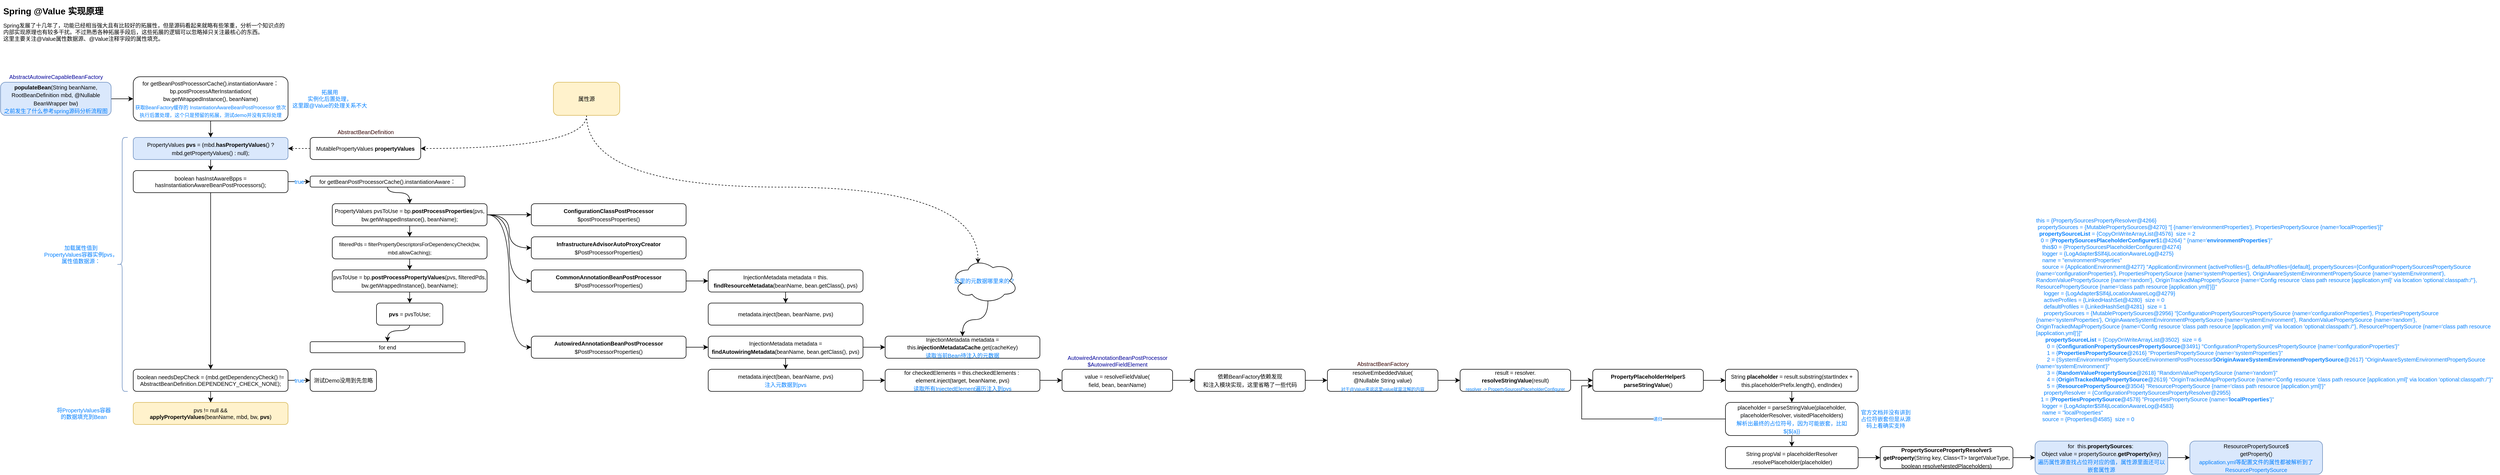 <mxfile version="16.1.2" type="device"><diagram id="tgVkF5NrO5pb816fTTuW" name="第 1 页"><mxGraphModel dx="1778" dy="1081" grid="1" gridSize="10" guides="1" tooltips="1" connect="1" arrows="1" fold="1" page="1" pageScale="1" pageWidth="1169" pageHeight="827" math="0" shadow="0"><root><mxCell id="0"/><mxCell id="1" parent="0"/><mxCell id="YCUhXzl_fyLii7WfxMg6-4" value="" style="edgeStyle=orthogonalEdgeStyle;rounded=0;orthogonalLoop=1;jettySize=auto;html=1;fontSize=8;" edge="1" parent="1" source="YCUhXzl_fyLii7WfxMg6-1" target="YCUhXzl_fyLii7WfxMg6-3"><mxGeometry relative="1" as="geometry"/></mxCell><mxCell id="YCUhXzl_fyLii7WfxMg6-1" value="&lt;font style=&quot;font-size: 10px&quot;&gt;&lt;b&gt;populateBean&lt;/b&gt;(String beanName, RootBeanDefinition mbd, @Nullable BeanWrapper bw)&lt;br&gt;&lt;font style=&quot;font-size: 10px&quot; color=&quot;#007fff&quot;&gt;之前发生了什么参考spring源码分析流程图&lt;/font&gt;&lt;/font&gt;" style="rounded=1;whiteSpace=wrap;html=1;fillColor=#dae8fc;strokeColor=#6c8ebf;" vertex="1" parent="1"><mxGeometry x="40" y="160" width="200" height="60" as="geometry"/></mxCell><mxCell id="YCUhXzl_fyLii7WfxMg6-2" value="&lt;font style=&quot;font-size: 10px&quot;&gt;AbstractAutowireCapableBeanFactory&lt;/font&gt;" style="text;html=1;align=center;verticalAlign=middle;resizable=0;points=[];autosize=1;strokeColor=none;fillColor=none;fontColor=#000099;" vertex="1" parent="1"><mxGeometry x="45" y="140" width="190" height="20" as="geometry"/></mxCell><mxCell id="YCUhXzl_fyLii7WfxMg6-7" value="" style="edgeStyle=orthogonalEdgeStyle;rounded=0;orthogonalLoop=1;jettySize=auto;html=1;fontSize=10;fontColor=#007FFF;" edge="1" parent="1" source="YCUhXzl_fyLii7WfxMg6-3" target="YCUhXzl_fyLii7WfxMg6-6"><mxGeometry relative="1" as="geometry"/></mxCell><mxCell id="YCUhXzl_fyLii7WfxMg6-3" value="&lt;font style=&quot;font-size: 10px&quot;&gt;&lt;span&gt;for getBeanPostProcessorCache().instantiationAware：&lt;/span&gt;&lt;br&gt;&lt;span&gt;bp.postProcessAfterInstantiation(&lt;br&gt;bw.getWrappedInstance(), beanName)&lt;br&gt;&lt;/span&gt;&lt;font style=&quot;font-size: 9px&quot; color=&quot;#007fff&quot;&gt;获取BeanFactory缓存的 InstantiationAwareBeanPostProcessor 依次执行后置处理，这个只是预留的拓展，测试demo并没有实际处理&lt;/font&gt;&lt;br&gt;&lt;/font&gt;" style="rounded=1;whiteSpace=wrap;html=1;" vertex="1" parent="1"><mxGeometry x="280" y="150" width="280" height="80" as="geometry"/></mxCell><mxCell id="YCUhXzl_fyLii7WfxMg6-5" value="&lt;h1&gt;Spring @Value 实现原理&lt;/h1&gt;&lt;div style=&quot;font-size: 10px&quot;&gt;&lt;font style=&quot;font-size: 10px&quot;&gt;Spring发展了十几年了，功能已经相当强大且有比较好的拓展性，但是源码看起来就略有些笨重，分析一个知识点的内部实现原理也有较多干扰。不过熟悉各种拓展手段后，这些拓展的逻辑可以忽略掉只关注最核心的东西。&lt;/font&gt;&lt;/div&gt;&lt;div style=&quot;font-size: 10px&quot;&gt;&lt;span&gt;这里主要关注@Value属性数据源、@Value注释字段的属性填充。&lt;/span&gt;&lt;br&gt;&lt;/div&gt;" style="text;html=1;strokeColor=none;fillColor=none;spacing=5;spacingTop=-20;whiteSpace=wrap;overflow=hidden;rounded=0;fontSize=8;" vertex="1" parent="1"><mxGeometry x="40" y="21" width="520" height="100" as="geometry"/></mxCell><mxCell id="YCUhXzl_fyLii7WfxMg6-11" value="" style="edgeStyle=orthogonalEdgeStyle;rounded=0;orthogonalLoop=1;jettySize=auto;html=1;fontSize=10;fontColor=#007FFF;" edge="1" parent="1" source="YCUhXzl_fyLii7WfxMg6-6" target="YCUhXzl_fyLii7WfxMg6-10"><mxGeometry relative="1" as="geometry"/></mxCell><mxCell id="YCUhXzl_fyLii7WfxMg6-6" value="&lt;font&gt;&lt;span style=&quot;font-size: 10px&quot;&gt;PropertyValues &lt;b&gt;pvs&lt;/b&gt; = (mbd.&lt;b&gt;hasPropertyValues&lt;/b&gt;() ? mbd.getPropertyValues() : null);&lt;/span&gt;&lt;br&gt;&lt;/font&gt;" style="rounded=1;whiteSpace=wrap;html=1;fillColor=#dae8fc;strokeColor=#6c8ebf;" vertex="1" parent="1"><mxGeometry x="280" y="260" width="280" height="40" as="geometry"/></mxCell><mxCell id="YCUhXzl_fyLii7WfxMg6-8" value="拓展用&lt;br&gt;实例化后置处理，&lt;br&gt;这里跟@Value的处理关系不大" style="text;html=1;align=center;verticalAlign=middle;resizable=0;points=[];autosize=1;strokeColor=none;fillColor=none;fontSize=10;fontColor=#007FFF;" vertex="1" parent="1"><mxGeometry x="560" y="170" width="150" height="40" as="geometry"/></mxCell><mxCell id="YCUhXzl_fyLii7WfxMg6-9" value="加载属性值到&lt;br&gt;PropertyValues容器实例pvs，&lt;br&gt;属性值数据源：&lt;span style=&quot;color: rgba(0 , 0 , 0 , 0) ; font-family: monospace ; font-size: 0px&quot;&gt;%3CmxGraphModel%3E%3Croot%3E%3CmxCell%20id%3D%220%22%2F%3E%3CmxCell%20id%3D%221%22%20parent%3D%220%22%2F%3E%3CmxCell%20id%3D%222%22%20value%3D%22%E6%8B%93%E5%B1%95%E7%94%A8%22%20style%3D%22text%3Bhtml%3D1%3Balign%3Dcenter%3BverticalAlign%3Dmiddle%3Bresizable%3D0%3Bpoints%3D%5B%5D%3Bautosize%3D1%3BstrokeColor%3Dnone%3BfillColor%3Dnone%3BfontSize%3D10%3BfontColor%3D%23007FFF%3B%22%20vertex%3D%221%22%20parent%3D%221%22%3E%3CmxGeometry%20x%3D%22560%22%20y%3D%22180%22%20width%3D%2250%22%20height%3D%2220%22%20as%3D%22geometry%22%2F%3E%3C%2FmxCell%3E%3C%2Froot%3E%3C%2FmxGraphModel%3E&lt;/span&gt;&lt;font color=&quot;rgba(0, 0, 0, 0)&quot; face=&quot;monospace&quot;&gt;&lt;span style=&quot;font-size: 0px&quot;&gt;PropertyValues：&lt;br&gt;属性值&lt;br&gt;&lt;br&gt;&lt;br&gt;&lt;/span&gt;&lt;/font&gt;" style="text;html=1;align=center;verticalAlign=middle;resizable=0;points=[];autosize=1;strokeColor=none;fillColor=none;fontSize=10;fontColor=#007FFF;" vertex="1" parent="1"><mxGeometry x="110" y="445" width="150" height="90" as="geometry"/></mxCell><mxCell id="YCUhXzl_fyLii7WfxMg6-13" value="true" style="edgeStyle=orthogonalEdgeStyle;rounded=0;orthogonalLoop=1;jettySize=auto;html=1;fontSize=10;fontColor=#007FFF;" edge="1" parent="1" source="YCUhXzl_fyLii7WfxMg6-10" target="YCUhXzl_fyLii7WfxMg6-12"><mxGeometry relative="1" as="geometry"/></mxCell><mxCell id="YCUhXzl_fyLii7WfxMg6-15" value="" style="edgeStyle=orthogonalEdgeStyle;rounded=0;orthogonalLoop=1;jettySize=auto;html=1;fontSize=10;fontColor=#007FFF;" edge="1" parent="1" source="YCUhXzl_fyLii7WfxMg6-10" target="YCUhXzl_fyLii7WfxMg6-14"><mxGeometry relative="1" as="geometry"/></mxCell><mxCell id="YCUhXzl_fyLii7WfxMg6-10" value="&lt;font style=&quot;font-size: 10px&quot;&gt;&lt;div&gt;boolean hasInstAwareBpps = hasInstantiationAwareBeanPostProcessors();&lt;/div&gt;&lt;/font&gt;" style="rounded=1;whiteSpace=wrap;html=1;" vertex="1" parent="1"><mxGeometry x="280" y="320" width="280" height="40" as="geometry"/></mxCell><mxCell id="YCUhXzl_fyLii7WfxMg6-25" value="" style="edgeStyle=orthogonalEdgeStyle;curved=1;rounded=0;orthogonalLoop=1;jettySize=auto;html=1;fontSize=10;fontColor=#007FFF;" edge="1" parent="1" source="YCUhXzl_fyLii7WfxMg6-12" target="YCUhXzl_fyLii7WfxMg6-24"><mxGeometry relative="1" as="geometry"><Array as="points"><mxPoint x="740" y="360"/><mxPoint x="780" y="360"/></Array></mxGeometry></mxCell><mxCell id="YCUhXzl_fyLii7WfxMg6-12" value="&lt;font style=&quot;font-size: 10px&quot;&gt;&lt;div&gt;&lt;span&gt;for getBeanPostProcessorCache().instantiationAware：&lt;/span&gt;&lt;/div&gt;&lt;/font&gt;" style="rounded=1;whiteSpace=wrap;html=1;" vertex="1" parent="1"><mxGeometry x="600" y="330" width="280" height="20" as="geometry"/></mxCell><mxCell id="YCUhXzl_fyLii7WfxMg6-17" value="true" style="edgeStyle=orthogonalEdgeStyle;rounded=0;orthogonalLoop=1;jettySize=auto;html=1;fontSize=10;fontColor=#007FFF;curved=1;" edge="1" parent="1" source="YCUhXzl_fyLii7WfxMg6-14" target="YCUhXzl_fyLii7WfxMg6-16"><mxGeometry relative="1" as="geometry"><Array as="points"><mxPoint x="510" y="700"/><mxPoint x="510" y="700"/></Array></mxGeometry></mxCell><mxCell id="YCUhXzl_fyLii7WfxMg6-19" value="" style="edgeStyle=orthogonalEdgeStyle;rounded=0;orthogonalLoop=1;jettySize=auto;html=1;fontSize=10;fontColor=#007FFF;" edge="1" parent="1" source="YCUhXzl_fyLii7WfxMg6-14" target="YCUhXzl_fyLii7WfxMg6-18"><mxGeometry relative="1" as="geometry"/></mxCell><mxCell id="YCUhXzl_fyLii7WfxMg6-69" value="" style="edgeStyle=orthogonalEdgeStyle;curved=1;rounded=0;orthogonalLoop=1;jettySize=auto;html=1;dashed=1;fontSize=10;fontColor=#330000;" edge="1" parent="1" source="YCUhXzl_fyLii7WfxMg6-14" target="YCUhXzl_fyLii7WfxMg6-18"><mxGeometry relative="1" as="geometry"/></mxCell><mxCell id="YCUhXzl_fyLii7WfxMg6-14" value="&lt;font style=&quot;font-size: 10px&quot;&gt;&lt;div&gt;boolean needsDepCheck = (mbd.getDependencyCheck() != AbstractBeanDefinition.DEPENDENCY_CHECK_NONE);&lt;/div&gt;&lt;/font&gt;" style="rounded=1;whiteSpace=wrap;html=1;" vertex="1" parent="1"><mxGeometry x="280" y="680" width="280" height="40" as="geometry"/></mxCell><mxCell id="YCUhXzl_fyLii7WfxMg6-16" value="&lt;font style=&quot;font-size: 10px&quot;&gt;测试Demo没用到先忽略&lt;br&gt;&lt;/font&gt;" style="rounded=1;whiteSpace=wrap;html=1;" vertex="1" parent="1"><mxGeometry x="600" y="680" width="120" height="40" as="geometry"/></mxCell><mxCell id="YCUhXzl_fyLii7WfxMg6-18" value="&lt;font style=&quot;font-size: 10px&quot;&gt;&lt;div&gt;pvs != null &amp;amp;&amp;amp;&lt;/div&gt;&lt;div&gt;&lt;b&gt;applyPropertyValues&lt;/b&gt;(beanName, mbd, bw, &lt;b&gt;pvs&lt;/b&gt;)&lt;/div&gt;&lt;/font&gt;" style="rounded=1;whiteSpace=wrap;html=1;fillColor=#fff2cc;strokeColor=#d6b656;" vertex="1" parent="1"><mxGeometry x="280" y="740" width="280" height="40" as="geometry"/></mxCell><mxCell id="YCUhXzl_fyLii7WfxMg6-20" value="" style="shape=curlyBracket;whiteSpace=wrap;html=1;rounded=1;fontSize=10;size=0.5;fillColor=#dae8fc;strokeColor=#6c8ebf;" vertex="1" parent="1"><mxGeometry x="250" y="260" width="20" height="460" as="geometry"/></mxCell><mxCell id="YCUhXzl_fyLii7WfxMg6-23" value="将PropertyValues容器&lt;br&gt;的数据填充到Bean&lt;span style=&quot;color: rgba(0 , 0 , 0 , 0) ; font-family: monospace ; font-size: 0px&quot;&gt;的%3CmxGraphModel%3E%3Croot%3E%3CmxCell%20id%3D%220%22%2F%3E%3CmxCell%20id%3D%221%22%20parent%3D%220%22%2F%3E%3CmxCell%20id%3D%222%22%20value%3D%22%E6%8B%93%E5%B1%95%E7%94%A8%22%20style%3D%22text%3Bhtml%3D1%3Balign%3Dcenter%3BverticalAlign%3Dmiddle%3Bresizable%3D0%3Bpoints%3D%5B%5D%3Bautosize%3D1%3BstrokeColor%3Dnone%3BfillColor%3Dnone%3BfontSize%3D10%3BfontColor%3D%23007FFF%3B%22%20vertex%3D%221%22%20parent%3D%221%22%3E%3CmxGeometry%20x%3D%22560%22%20y%3D%22180%22%20width%3D%2250%22%20height%3D%2220%22%20as%3D%22geometry%22%2F%3E%3C%2FmxCell%3E%3C%2Froot%3E%3C%2FmxGraphModel%3&lt;/span&gt;&lt;font color=&quot;rgba(0, 0, 0, 0)&quot; face=&quot;monospace&quot;&gt;&lt;span style=&quot;font-size: 0px&quot;&gt;PropertyValues&lt;/span&gt;&lt;/font&gt;" style="text;html=1;align=center;verticalAlign=middle;resizable=0;points=[];autosize=1;strokeColor=none;fillColor=none;fontSize=10;fontColor=#007FFF;" vertex="1" parent="1"><mxGeometry x="130" y="745" width="120" height="30" as="geometry"/></mxCell><mxCell id="YCUhXzl_fyLii7WfxMg6-27" value="" style="edgeStyle=orthogonalEdgeStyle;curved=1;rounded=0;orthogonalLoop=1;jettySize=auto;html=1;fontSize=10;fontColor=#007FFF;" edge="1" parent="1" source="YCUhXzl_fyLii7WfxMg6-24" target="YCUhXzl_fyLii7WfxMg6-26"><mxGeometry relative="1" as="geometry"/></mxCell><mxCell id="YCUhXzl_fyLii7WfxMg6-45" style="edgeStyle=orthogonalEdgeStyle;curved=1;rounded=0;orthogonalLoop=1;jettySize=auto;html=1;exitX=1;exitY=0.5;exitDx=0;exitDy=0;fontSize=10;fontColor=#007FFF;" edge="1" parent="1" source="YCUhXzl_fyLii7WfxMg6-24" target="YCUhXzl_fyLii7WfxMg6-41"><mxGeometry relative="1" as="geometry"/></mxCell><mxCell id="YCUhXzl_fyLii7WfxMg6-46" style="edgeStyle=orthogonalEdgeStyle;curved=1;rounded=0;orthogonalLoop=1;jettySize=auto;html=1;exitX=1;exitY=0.5;exitDx=0;exitDy=0;entryX=0;entryY=0.5;entryDx=0;entryDy=0;fontSize=10;fontColor=#007FFF;" edge="1" parent="1" source="YCUhXzl_fyLii7WfxMg6-24" target="YCUhXzl_fyLii7WfxMg6-43"><mxGeometry relative="1" as="geometry"/></mxCell><mxCell id="YCUhXzl_fyLii7WfxMg6-51" style="edgeStyle=orthogonalEdgeStyle;curved=1;rounded=0;orthogonalLoop=1;jettySize=auto;html=1;exitX=1;exitY=0.5;exitDx=0;exitDy=0;entryX=0;entryY=0.5;entryDx=0;entryDy=0;fontSize=10;fontColor=#007FFF;" edge="1" parent="1" source="YCUhXzl_fyLii7WfxMg6-24" target="YCUhXzl_fyLii7WfxMg6-47"><mxGeometry relative="1" as="geometry"/></mxCell><mxCell id="YCUhXzl_fyLii7WfxMg6-52" style="edgeStyle=orthogonalEdgeStyle;curved=1;rounded=0;orthogonalLoop=1;jettySize=auto;html=1;exitX=1;exitY=0.5;exitDx=0;exitDy=0;entryX=0;entryY=0.5;entryDx=0;entryDy=0;fontSize=10;fontColor=#007FFF;" edge="1" parent="1" source="YCUhXzl_fyLii7WfxMg6-24" target="YCUhXzl_fyLii7WfxMg6-49"><mxGeometry relative="1" as="geometry"/></mxCell><mxCell id="YCUhXzl_fyLii7WfxMg6-24" value="&lt;font&gt;&lt;span style=&quot;font-size: 10px&quot;&gt;PropertyValues pvsToUse = bp.&lt;b&gt;postProcessProperties&lt;/b&gt;(pvs, bw.getWrappedInstance(), beanName);&lt;/span&gt;&lt;br&gt;&lt;/font&gt;" style="rounded=1;whiteSpace=wrap;html=1;" vertex="1" parent="1"><mxGeometry x="640" y="380" width="280" height="40" as="geometry"/></mxCell><mxCell id="YCUhXzl_fyLii7WfxMg6-29" value="" style="edgeStyle=orthogonalEdgeStyle;curved=1;rounded=0;orthogonalLoop=1;jettySize=auto;html=1;fontSize=10;fontColor=#007FFF;" edge="1" parent="1" source="YCUhXzl_fyLii7WfxMg6-26" target="YCUhXzl_fyLii7WfxMg6-28"><mxGeometry relative="1" as="geometry"/></mxCell><mxCell id="YCUhXzl_fyLii7WfxMg6-26" value="&lt;font&gt;&lt;font style=&quot;font-size: 9px&quot;&gt;filteredPds = filterPropertyDescriptorsForDependencyCheck(bw, mbd.allowCaching);&lt;/font&gt;&lt;br&gt;&lt;/font&gt;" style="rounded=1;whiteSpace=wrap;html=1;" vertex="1" parent="1"><mxGeometry x="640" y="440" width="280" height="40" as="geometry"/></mxCell><mxCell id="YCUhXzl_fyLii7WfxMg6-31" value="" style="edgeStyle=orthogonalEdgeStyle;curved=1;rounded=0;orthogonalLoop=1;jettySize=auto;html=1;fontSize=9;fontColor=#007FFF;" edge="1" parent="1" source="YCUhXzl_fyLii7WfxMg6-28" target="YCUhXzl_fyLii7WfxMg6-30"><mxGeometry relative="1" as="geometry"/></mxCell><mxCell id="YCUhXzl_fyLii7WfxMg6-28" value="&lt;font&gt;&lt;span style=&quot;font-size: 10px&quot;&gt;pvsToUse = bp.&lt;b&gt;postProcessPropertyValues&lt;/b&gt;(pvs, filteredPds, bw.getWrappedInstance(), beanName);&lt;/span&gt;&lt;br&gt;&lt;/font&gt;" style="rounded=1;whiteSpace=wrap;html=1;" vertex="1" parent="1"><mxGeometry x="640" y="500" width="280" height="40" as="geometry"/></mxCell><mxCell id="YCUhXzl_fyLii7WfxMg6-34" style="edgeStyle=orthogonalEdgeStyle;curved=1;rounded=0;orthogonalLoop=1;jettySize=auto;html=1;exitX=0.5;exitY=1;exitDx=0;exitDy=0;entryX=0.5;entryY=0;entryDx=0;entryDy=0;fontSize=9;fontColor=#007FFF;" edge="1" parent="1" source="YCUhXzl_fyLii7WfxMg6-30" target="YCUhXzl_fyLii7WfxMg6-33"><mxGeometry relative="1" as="geometry"><Array as="points"><mxPoint x="780" y="610"/><mxPoint x="740" y="610"/></Array></mxGeometry></mxCell><mxCell id="YCUhXzl_fyLii7WfxMg6-30" value="&lt;font&gt;&lt;span style=&quot;font-size: 10px&quot;&gt;&lt;b&gt;pvs&lt;/b&gt; = pvsToUse;&lt;/span&gt;&lt;br&gt;&lt;/font&gt;" style="rounded=1;whiteSpace=wrap;html=1;" vertex="1" parent="1"><mxGeometry x="720" y="560" width="120" height="40" as="geometry"/></mxCell><mxCell id="YCUhXzl_fyLii7WfxMg6-33" value="&lt;font style=&quot;font-size: 10px&quot;&gt;&lt;div&gt;&lt;span&gt;for end&lt;/span&gt;&lt;/div&gt;&lt;/font&gt;" style="rounded=1;whiteSpace=wrap;html=1;" vertex="1" parent="1"><mxGeometry x="600" y="630" width="280" height="20" as="geometry"/></mxCell><mxCell id="YCUhXzl_fyLii7WfxMg6-38" style="edgeStyle=orthogonalEdgeStyle;curved=1;rounded=0;orthogonalLoop=1;jettySize=auto;html=1;entryX=1;entryY=0.5;entryDx=0;entryDy=0;fontSize=9;fontColor=#007FFF;dashed=1;" edge="1" parent="1" source="YCUhXzl_fyLii7WfxMg6-35" target="YCUhXzl_fyLii7WfxMg6-6"><mxGeometry relative="1" as="geometry"/></mxCell><mxCell id="YCUhXzl_fyLii7WfxMg6-35" value="&lt;font&gt;&lt;span style=&quot;font-size: 10px&quot;&gt;MutablePropertyValues &lt;b&gt;propertyValues&lt;/b&gt;&lt;/span&gt;&lt;br&gt;&lt;/font&gt;" style="rounded=1;whiteSpace=wrap;html=1;" vertex="1" parent="1"><mxGeometry x="600" y="260" width="200" height="40" as="geometry"/></mxCell><mxCell id="YCUhXzl_fyLii7WfxMg6-37" value="&lt;font color=&quot;#330000&quot; style=&quot;font-size: 10px&quot;&gt;AbstractBeanDefinition&lt;/font&gt;" style="text;html=1;align=center;verticalAlign=middle;resizable=0;points=[];autosize=1;strokeColor=none;fillColor=none;fontSize=9;fontColor=#007FFF;" vertex="1" parent="1"><mxGeometry x="640" y="240" width="120" height="20" as="geometry"/></mxCell><mxCell id="YCUhXzl_fyLii7WfxMg6-41" value="&lt;font style=&quot;font-size: 10px&quot;&gt;&lt;span&gt;&lt;b&gt;ConfigurationClassPostProcessor&lt;/b&gt;&lt;/span&gt;&lt;br&gt;&lt;span&gt;$postProcessProperties(&lt;/span&gt;&lt;span&gt;)&lt;/span&gt;&lt;br&gt;&lt;/font&gt;" style="rounded=1;whiteSpace=wrap;html=1;" vertex="1" parent="1"><mxGeometry x="1000" y="380" width="280" height="40" as="geometry"/></mxCell><mxCell id="YCUhXzl_fyLii7WfxMg6-43" value="&lt;font style=&quot;font-size: 10px&quot;&gt;&lt;b&gt;InfrastructureAdvisorAutoProxyCreator&lt;br&gt;&lt;/b&gt;$PostProcessorProperties()&lt;br&gt;&lt;/font&gt;" style="rounded=1;whiteSpace=wrap;html=1;" vertex="1" parent="1"><mxGeometry x="1000" y="440" width="280" height="40" as="geometry"/></mxCell><mxCell id="YCUhXzl_fyLii7WfxMg6-54" value="" style="edgeStyle=orthogonalEdgeStyle;curved=1;rounded=0;orthogonalLoop=1;jettySize=auto;html=1;fontSize=10;fontColor=#007FFF;" edge="1" parent="1" source="YCUhXzl_fyLii7WfxMg6-47" target="YCUhXzl_fyLii7WfxMg6-53"><mxGeometry relative="1" as="geometry"/></mxCell><mxCell id="YCUhXzl_fyLii7WfxMg6-47" value="&lt;font style=&quot;font-size: 10px&quot;&gt;&lt;b&gt;CommonAnnotationBeanPostProcessor&lt;br&gt;&lt;/b&gt;$PostProcessorProperties()&lt;br&gt;&lt;/font&gt;" style="rounded=1;whiteSpace=wrap;html=1;" vertex="1" parent="1"><mxGeometry x="1000" y="500" width="280" height="40" as="geometry"/></mxCell><mxCell id="YCUhXzl_fyLii7WfxMg6-58" value="" style="edgeStyle=orthogonalEdgeStyle;curved=1;rounded=0;orthogonalLoop=1;jettySize=auto;html=1;fontSize=10;fontColor=#007FFF;" edge="1" parent="1" source="YCUhXzl_fyLii7WfxMg6-49" target="YCUhXzl_fyLii7WfxMg6-57"><mxGeometry relative="1" as="geometry"/></mxCell><mxCell id="YCUhXzl_fyLii7WfxMg6-49" value="&lt;font&gt;&lt;span style=&quot;font-size: 10px&quot;&gt;&lt;b&gt;AutowiredAnnotationBeanPostProcessor&lt;/b&gt;&lt;/span&gt;&lt;br&gt;&lt;span style=&quot;font-size: 10px&quot;&gt;$PostProcessorProperties()&lt;/span&gt;&lt;br&gt;&lt;/font&gt;" style="rounded=1;whiteSpace=wrap;html=1;" vertex="1" parent="1"><mxGeometry x="1000" y="620" width="280" height="40" as="geometry"/></mxCell><mxCell id="YCUhXzl_fyLii7WfxMg6-56" value="" style="edgeStyle=orthogonalEdgeStyle;curved=1;rounded=0;orthogonalLoop=1;jettySize=auto;html=1;fontSize=10;fontColor=#007FFF;" edge="1" parent="1" source="YCUhXzl_fyLii7WfxMg6-53" target="YCUhXzl_fyLii7WfxMg6-55"><mxGeometry relative="1" as="geometry"/></mxCell><mxCell id="YCUhXzl_fyLii7WfxMg6-53" value="&lt;font&gt;&lt;span style=&quot;font-size: 10px&quot;&gt;InjectionMetadata metadata = this.&lt;br&gt;&lt;b&gt;findResourceMetadata&lt;/b&gt;(beanName, bean.getClass(), pvs)&lt;/span&gt;&lt;br&gt;&lt;/font&gt;" style="rounded=1;whiteSpace=wrap;html=1;" vertex="1" parent="1"><mxGeometry x="1320" y="500" width="280" height="40" as="geometry"/></mxCell><mxCell id="YCUhXzl_fyLii7WfxMg6-55" value="&lt;font&gt;&lt;span style=&quot;font-size: 10px&quot;&gt;metadata.inject(bean, beanName, pvs)&lt;/span&gt;&lt;br&gt;&lt;/font&gt;" style="rounded=1;whiteSpace=wrap;html=1;" vertex="1" parent="1"><mxGeometry x="1320" y="560" width="280" height="40" as="geometry"/></mxCell><mxCell id="YCUhXzl_fyLii7WfxMg6-60" value="" style="edgeStyle=orthogonalEdgeStyle;curved=1;rounded=0;orthogonalLoop=1;jettySize=auto;html=1;fontSize=10;fontColor=#007FFF;" edge="1" parent="1" source="YCUhXzl_fyLii7WfxMg6-57" target="YCUhXzl_fyLii7WfxMg6-59"><mxGeometry relative="1" as="geometry"/></mxCell><mxCell id="YCUhXzl_fyLii7WfxMg6-62" value="" style="edgeStyle=orthogonalEdgeStyle;curved=1;rounded=0;orthogonalLoop=1;jettySize=auto;html=1;fontSize=10;fontColor=#007FFF;" edge="1" parent="1" source="YCUhXzl_fyLii7WfxMg6-57" target="YCUhXzl_fyLii7WfxMg6-61"><mxGeometry relative="1" as="geometry"/></mxCell><mxCell id="YCUhXzl_fyLii7WfxMg6-57" value="&lt;font&gt;&lt;span style=&quot;font-size: 10px&quot;&gt;InjectionMetadata metadata = &lt;b&gt;findAutowiringMetadata&lt;/b&gt;(beanName, bean.getClass(), pvs)&lt;/span&gt;&lt;br&gt;&lt;/font&gt;" style="rounded=1;whiteSpace=wrap;html=1;" vertex="1" parent="1"><mxGeometry x="1320" y="620" width="280" height="40" as="geometry"/></mxCell><mxCell id="YCUhXzl_fyLii7WfxMg6-71" value="" style="edgeStyle=orthogonalEdgeStyle;curved=1;rounded=0;orthogonalLoop=1;jettySize=auto;html=1;fontSize=10;fontColor=#007FFF;" edge="1" parent="1" source="YCUhXzl_fyLii7WfxMg6-59" target="YCUhXzl_fyLii7WfxMg6-70"><mxGeometry relative="1" as="geometry"/></mxCell><mxCell id="YCUhXzl_fyLii7WfxMg6-59" value="&lt;font&gt;&lt;span style=&quot;font-size: 10px&quot;&gt;metadata.inject(bean, beanName, pvs)&lt;br&gt;&lt;/span&gt;&lt;font style=&quot;font-size: 10px&quot; color=&quot;#007fff&quot;&gt;注入元数据到pvs&lt;/font&gt;&lt;br&gt;&lt;/font&gt;" style="rounded=1;whiteSpace=wrap;html=1;" vertex="1" parent="1"><mxGeometry x="1320" y="680" width="280" height="40" as="geometry"/></mxCell><mxCell id="YCUhXzl_fyLii7WfxMg6-61" value="&lt;font&gt;&lt;span style=&quot;font-size: 10px&quot;&gt;InjectionMetadata metadata = this.&lt;b&gt;injectionMetadataCache&lt;/b&gt;.get(cacheKey)&lt;br&gt;&lt;/span&gt;&lt;font color=&quot;#007fff&quot; style=&quot;font-size: 10px&quot;&gt;读取当前Bean待注入的元数据&lt;/font&gt;&lt;br&gt;&lt;/font&gt;" style="rounded=1;whiteSpace=wrap;html=1;" vertex="1" parent="1"><mxGeometry x="1640" y="620" width="280" height="40" as="geometry"/></mxCell><mxCell id="YCUhXzl_fyLii7WfxMg6-72" style="edgeStyle=orthogonalEdgeStyle;curved=1;rounded=0;orthogonalLoop=1;jettySize=auto;html=1;exitX=0.55;exitY=0.95;exitDx=0;exitDy=0;exitPerimeter=0;entryX=0.5;entryY=0;entryDx=0;entryDy=0;fontSize=10;fontColor=#007FFF;" edge="1" parent="1" source="YCUhXzl_fyLii7WfxMg6-63" target="YCUhXzl_fyLii7WfxMg6-61"><mxGeometry relative="1" as="geometry"/></mxCell><mxCell id="YCUhXzl_fyLii7WfxMg6-63" value="这里的元数据哪里来的？" style="ellipse;shape=cloud;whiteSpace=wrap;html=1;fontSize=10;fontColor=#007FFF;" vertex="1" parent="1"><mxGeometry x="1760" y="480" width="120" height="80" as="geometry"/></mxCell><mxCell id="YCUhXzl_fyLii7WfxMg6-66" style="edgeStyle=orthogonalEdgeStyle;curved=1;rounded=0;orthogonalLoop=1;jettySize=auto;html=1;exitX=0.5;exitY=1;exitDx=0;exitDy=0;entryX=1;entryY=0.5;entryDx=0;entryDy=0;fontSize=10;fontColor=#330000;dashed=1;" edge="1" parent="1" source="YCUhXzl_fyLii7WfxMg6-65" target="YCUhXzl_fyLii7WfxMg6-35"><mxGeometry relative="1" as="geometry"/></mxCell><mxCell id="YCUhXzl_fyLii7WfxMg6-68" style="edgeStyle=orthogonalEdgeStyle;curved=1;rounded=0;orthogonalLoop=1;jettySize=auto;html=1;exitX=0.5;exitY=1;exitDx=0;exitDy=0;entryX=0.4;entryY=0.1;entryDx=0;entryDy=0;entryPerimeter=0;dashed=1;fontSize=10;fontColor=#330000;" edge="1" parent="1" source="YCUhXzl_fyLii7WfxMg6-65" target="YCUhXzl_fyLii7WfxMg6-63"><mxGeometry relative="1" as="geometry"/></mxCell><mxCell id="YCUhXzl_fyLii7WfxMg6-65" value="属性源" style="rounded=1;whiteSpace=wrap;html=1;fontSize=10;fillColor=#fff2cc;strokeColor=#d6b656;" vertex="1" parent="1"><mxGeometry x="1040" y="160" width="120" height="60" as="geometry"/></mxCell><mxCell id="YCUhXzl_fyLii7WfxMg6-76" value="" style="edgeStyle=orthogonalEdgeStyle;curved=1;rounded=0;orthogonalLoop=1;jettySize=auto;html=1;fontSize=10;fontColor=#007FFF;" edge="1" parent="1" source="YCUhXzl_fyLii7WfxMg6-70" target="YCUhXzl_fyLii7WfxMg6-75"><mxGeometry relative="1" as="geometry"/></mxCell><mxCell id="YCUhXzl_fyLii7WfxMg6-70" value="&lt;font&gt;&lt;span style=&quot;font-size: 10px&quot;&gt;for checkedElements = this.checkedElements :&amp;nbsp;&lt;/span&gt;&lt;br&gt;&lt;span style=&quot;font-size: 10px&quot;&gt;element.inject(target, beanName, pvs)&lt;/span&gt;&lt;br&gt;&lt;span style=&quot;font-size: 10px&quot;&gt;&lt;font color=&quot;#007fff&quot;&gt;读取所有InjectedElement遍历注入到pvs&lt;/font&gt;&lt;/span&gt;&lt;br&gt;&lt;/font&gt;" style="rounded=1;whiteSpace=wrap;html=1;" vertex="1" parent="1"><mxGeometry x="1640" y="680" width="280" height="40" as="geometry"/></mxCell><mxCell id="YCUhXzl_fyLii7WfxMg6-79" value="" style="edgeStyle=orthogonalEdgeStyle;curved=1;rounded=0;orthogonalLoop=1;jettySize=auto;html=1;fontSize=10;fontColor=#330000;" edge="1" parent="1" source="YCUhXzl_fyLii7WfxMg6-75" target="YCUhXzl_fyLii7WfxMg6-78"><mxGeometry relative="1" as="geometry"/></mxCell><mxCell id="YCUhXzl_fyLii7WfxMg6-75" value="&lt;font&gt;&lt;span style=&quot;font-size: 10px&quot;&gt;value = resolveFieldValue(&lt;br&gt;field, bean, beanName)&lt;/span&gt;&lt;br&gt;&lt;/font&gt;" style="rounded=1;whiteSpace=wrap;html=1;" vertex="1" parent="1"><mxGeometry x="1960" y="680" width="200" height="40" as="geometry"/></mxCell><mxCell id="YCUhXzl_fyLii7WfxMg6-77" value="&lt;font color=&quot;#000099&quot;&gt;AutowiredAnnotationBeanPostProcessor&lt;br&gt;$AutowiredFieldElement&lt;/font&gt;" style="text;html=1;align=center;verticalAlign=middle;resizable=0;points=[];autosize=1;strokeColor=none;fillColor=none;fontSize=10;fontColor=#007FFF;" vertex="1" parent="1"><mxGeometry x="1955" y="650" width="210" height="30" as="geometry"/></mxCell><mxCell id="YCUhXzl_fyLii7WfxMg6-81" value="" style="edgeStyle=orthogonalEdgeStyle;curved=1;rounded=0;orthogonalLoop=1;jettySize=auto;html=1;fontSize=10;fontColor=#330000;" edge="1" parent="1" source="YCUhXzl_fyLii7WfxMg6-78" target="YCUhXzl_fyLii7WfxMg6-80"><mxGeometry relative="1" as="geometry"/></mxCell><mxCell id="YCUhXzl_fyLii7WfxMg6-78" value="&lt;font&gt;&lt;span style=&quot;font-size: 10px&quot;&gt;依赖BeanFactory依赖发现&lt;br&gt;和注入模块实现，这里省略了一些代码&lt;/span&gt;&lt;br&gt;&lt;/font&gt;" style="rounded=1;whiteSpace=wrap;html=1;" vertex="1" parent="1"><mxGeometry x="2200" y="680" width="200" height="40" as="geometry"/></mxCell><mxCell id="YCUhXzl_fyLii7WfxMg6-84" value="" style="edgeStyle=orthogonalEdgeStyle;curved=1;rounded=0;orthogonalLoop=1;jettySize=auto;html=1;fontSize=8;fontColor=#007FFF;" edge="1" parent="1" source="YCUhXzl_fyLii7WfxMg6-80" target="YCUhXzl_fyLii7WfxMg6-83"><mxGeometry relative="1" as="geometry"/></mxCell><mxCell id="YCUhXzl_fyLii7WfxMg6-80" value="&lt;font&gt;&lt;span style=&quot;font-size: 10px&quot;&gt;resolveEmbeddedValue(&lt;br&gt;@Nullable String value)&lt;br&gt;&lt;/span&gt;&lt;font style=&quot;font-size: 8px&quot; color=&quot;#007fff&quot;&gt;对于@Value来说这里value就是注解的内容&lt;/font&gt;&lt;br&gt;&lt;/font&gt;" style="rounded=1;whiteSpace=wrap;html=1;" vertex="1" parent="1"><mxGeometry x="2440" y="680" width="200" height="40" as="geometry"/></mxCell><mxCell id="YCUhXzl_fyLii7WfxMg6-82" value="AbstractBeanFactory" style="text;html=1;align=center;verticalAlign=middle;resizable=0;points=[];autosize=1;strokeColor=none;fillColor=none;fontSize=10;fontColor=#330000;" vertex="1" parent="1"><mxGeometry x="2485" y="660" width="110" height="20" as="geometry"/></mxCell><mxCell id="YCUhXzl_fyLii7WfxMg6-86" value="" style="edgeStyle=orthogonalEdgeStyle;curved=1;rounded=0;orthogonalLoop=1;jettySize=auto;html=1;fontSize=8;fontColor=#007FFF;" edge="1" parent="1" source="YCUhXzl_fyLii7WfxMg6-83" target="YCUhXzl_fyLii7WfxMg6-85"><mxGeometry relative="1" as="geometry"/></mxCell><mxCell id="YCUhXzl_fyLii7WfxMg6-83" value="&lt;font&gt;&lt;span style=&quot;font-size: 10px&quot;&gt;result = resolver.&lt;br&gt;&lt;b&gt;resolveStringValue&lt;/b&gt;(result)&lt;br&gt;&lt;/span&gt;&lt;font style=&quot;font-size: 8px&quot; color=&quot;#007fff&quot;&gt;resolver -&amp;gt; PropertySourcesPlaceholderConfigurer&lt;/font&gt;&lt;br&gt;&lt;/font&gt;" style="rounded=1;whiteSpace=wrap;html=1;" vertex="1" parent="1"><mxGeometry x="2680" y="680" width="200" height="40" as="geometry"/></mxCell><mxCell id="YCUhXzl_fyLii7WfxMg6-88" value="" style="edgeStyle=orthogonalEdgeStyle;curved=1;rounded=0;orthogonalLoop=1;jettySize=auto;html=1;fontSize=8;fontColor=#007FFF;" edge="1" parent="1" source="YCUhXzl_fyLii7WfxMg6-85" target="YCUhXzl_fyLii7WfxMg6-87"><mxGeometry relative="1" as="geometry"/></mxCell><mxCell id="YCUhXzl_fyLii7WfxMg6-85" value="&lt;font&gt;&lt;span style=&quot;font-size: 10px&quot;&gt;&lt;b&gt;PropertyPlaceholderHelper&lt;/b&gt;$&lt;br&gt;&lt;b&gt;parseStringValue&lt;/b&gt;()&lt;/span&gt;&lt;br&gt;&lt;/font&gt;" style="rounded=1;whiteSpace=wrap;html=1;" vertex="1" parent="1"><mxGeometry x="2920" y="680" width="200" height="40" as="geometry"/></mxCell><mxCell id="YCUhXzl_fyLii7WfxMg6-90" value="" style="edgeStyle=orthogonalEdgeStyle;curved=1;rounded=0;orthogonalLoop=1;jettySize=auto;html=1;fontSize=8;fontColor=#007FFF;" edge="1" parent="1" source="YCUhXzl_fyLii7WfxMg6-87" target="YCUhXzl_fyLii7WfxMg6-89"><mxGeometry relative="1" as="geometry"/></mxCell><mxCell id="YCUhXzl_fyLii7WfxMg6-87" value="&lt;font&gt;&lt;span style=&quot;font-size: 10px&quot;&gt;String &lt;b&gt;placeholder&lt;/b&gt; = result.substring(startIndex + this.placeholderPrefix.length(), endIndex)&lt;/span&gt;&lt;br&gt;&lt;/font&gt;" style="rounded=1;whiteSpace=wrap;html=1;" vertex="1" parent="1"><mxGeometry x="3160" y="680" width="240" height="40" as="geometry"/></mxCell><mxCell id="YCUhXzl_fyLii7WfxMg6-92" value="" style="edgeStyle=orthogonalEdgeStyle;curved=1;rounded=0;orthogonalLoop=1;jettySize=auto;html=1;fontSize=8;fontColor=#007FFF;" edge="1" parent="1" source="YCUhXzl_fyLii7WfxMg6-89" target="YCUhXzl_fyLii7WfxMg6-91"><mxGeometry relative="1" as="geometry"/></mxCell><mxCell id="YCUhXzl_fyLii7WfxMg6-93" value="递归" style="edgeStyle=orthogonalEdgeStyle;rounded=0;orthogonalLoop=1;jettySize=auto;html=1;exitX=0;exitY=0.5;exitDx=0;exitDy=0;entryX=0;entryY=0.75;entryDx=0;entryDy=0;fontSize=8;fontColor=#007FFF;" edge="1" parent="1" source="YCUhXzl_fyLii7WfxMg6-89" target="YCUhXzl_fyLii7WfxMg6-85"><mxGeometry x="-0.273" relative="1" as="geometry"><mxPoint as="offset"/></mxGeometry></mxCell><mxCell id="YCUhXzl_fyLii7WfxMg6-89" value="&lt;font style=&quot;font-size: 10px&quot;&gt;&lt;span&gt;placeholder = parseStringValue(placeholder, placeholderResolver, visitedPlaceholders)&lt;br&gt;&lt;/span&gt;&lt;font color=&quot;#007fff&quot;&gt;&lt;font style=&quot;font-size: 10px&quot;&gt;解析出最终的占位符号，因为可能嵌套，比如&lt;br&gt;&lt;/font&gt;${${a}}&lt;/font&gt;&lt;br&gt;&lt;/font&gt;" style="rounded=1;whiteSpace=wrap;html=1;" vertex="1" parent="1"><mxGeometry x="3160" y="740" width="240" height="60" as="geometry"/></mxCell><mxCell id="YCUhXzl_fyLii7WfxMg6-97" value="" style="edgeStyle=orthogonalEdgeStyle;rounded=0;orthogonalLoop=1;jettySize=auto;html=1;fontSize=10;fontColor=#007FFF;curved=1;" edge="1" parent="1" source="YCUhXzl_fyLii7WfxMg6-91" target="YCUhXzl_fyLii7WfxMg6-96"><mxGeometry relative="1" as="geometry"/></mxCell><mxCell id="YCUhXzl_fyLii7WfxMg6-91" value="&lt;font&gt;&lt;span style=&quot;font-size: 10px&quot;&gt;String propVal = placeholderResolver&lt;br&gt;.resolvePlaceholder(placeholder)&lt;/span&gt;&lt;br&gt;&lt;/font&gt;" style="rounded=1;whiteSpace=wrap;html=1;" vertex="1" parent="1"><mxGeometry x="3160" y="820" width="240" height="40" as="geometry"/></mxCell><mxCell id="YCUhXzl_fyLii7WfxMg6-95" value="官方文档并没有讲到占位符嵌套但是从源码上看确实支持" style="text;html=1;strokeColor=none;fillColor=none;align=center;verticalAlign=middle;whiteSpace=wrap;rounded=0;fontSize=10;fontColor=#007FFF;" vertex="1" parent="1"><mxGeometry x="3400" y="740" width="100" height="60" as="geometry"/></mxCell><mxCell id="YCUhXzl_fyLii7WfxMg6-100" value="" style="edgeStyle=orthogonalEdgeStyle;curved=1;rounded=0;orthogonalLoop=1;jettySize=auto;html=1;fontSize=10;fontColor=#330000;" edge="1" parent="1" source="YCUhXzl_fyLii7WfxMg6-96" target="YCUhXzl_fyLii7WfxMg6-99"><mxGeometry relative="1" as="geometry"/></mxCell><mxCell id="YCUhXzl_fyLii7WfxMg6-96" value="&lt;font style=&quot;font-size: 10px&quot;&gt;&lt;b&gt;PropertySourcePropertyResolver&lt;/b&gt;$&lt;br&gt;&lt;b&gt;getProperty&lt;/b&gt;(String key, Class&amp;lt;T&amp;gt; targetValueType, boolean resolveNestedPlaceholders)&lt;br&gt;&lt;/font&gt;" style="rounded=1;whiteSpace=wrap;html=1;" vertex="1" parent="1"><mxGeometry x="3440" y="820" width="240" height="40" as="geometry"/></mxCell><mxCell id="YCUhXzl_fyLii7WfxMg6-102" value="" style="edgeStyle=orthogonalEdgeStyle;curved=1;rounded=0;orthogonalLoop=1;jettySize=auto;html=1;fontSize=10;fontColor=#007FFF;" edge="1" parent="1" source="YCUhXzl_fyLii7WfxMg6-99" target="YCUhXzl_fyLii7WfxMg6-101"><mxGeometry relative="1" as="geometry"/></mxCell><mxCell id="YCUhXzl_fyLii7WfxMg6-99" value="&lt;font&gt;&lt;span style=&quot;font-size: 10px&quot;&gt;for&amp;nbsp;&amp;nbsp;this.&lt;b&gt;propertySources&lt;/b&gt;:&amp;nbsp;&lt;/span&gt;&lt;br&gt;&lt;span style=&quot;font-size: 10px&quot;&gt;Object value = propertySource.&lt;b&gt;getProperty&lt;/b&gt;(key)&lt;br&gt;&lt;/span&gt;&lt;font color=&quot;#007fff&quot; style=&quot;font-size: 10px&quot;&gt;遍历属性源查找占位符对应的值，属性源里面还可以嵌套属性源&lt;/font&gt;&lt;br&gt;&lt;/font&gt;" style="rounded=1;whiteSpace=wrap;html=1;fillColor=#dae8fc;strokeColor=#6c8ebf;" vertex="1" parent="1"><mxGeometry x="3720" y="810" width="240" height="60" as="geometry"/></mxCell><mxCell id="YCUhXzl_fyLii7WfxMg6-101" value="&lt;font&gt;&lt;span style=&quot;font-size: 10px&quot;&gt;ResourcePropertySource$&lt;br&gt;getProperty()&lt;br&gt;&lt;/span&gt;&lt;font style=&quot;font-size: 10px&quot; color=&quot;#007fff&quot;&gt;application.yml等配置文件的属性都被解析到了ResourcePropertySource&lt;/font&gt;&lt;br&gt;&lt;/font&gt;" style="rounded=1;whiteSpace=wrap;html=1;fillColor=#dae8fc;strokeColor=#6c8ebf;" vertex="1" parent="1"><mxGeometry x="4000" y="810" width="240" height="60" as="geometry"/></mxCell><mxCell id="YCUhXzl_fyLii7WfxMg6-103" value="&lt;div&gt;this = {PropertySourcesPropertyResolver@4266}&amp;nbsp;&lt;/div&gt;&lt;div&gt;&amp;nbsp;propertySources = {MutablePropertySources@4270} &quot;[ {name='environmentProperties'}, PropertiesPropertySource {name='localProperties'}]&quot;&lt;/div&gt;&lt;div&gt;&amp;nbsp; &lt;b&gt;propertySourceList&lt;/b&gt; = {CopyOnWriteArrayList@4576}&amp;nbsp; size = 2&lt;/div&gt;&lt;div&gt;&amp;nbsp; &amp;nbsp;0 = {&lt;b&gt;PropertySourcesPlaceholderConfigurer&lt;/b&gt;$1@4264} &quot; {name='&lt;b&gt;environmentProperties&lt;/b&gt;'}&quot;&lt;/div&gt;&lt;div&gt;&amp;nbsp; &amp;nbsp; this$0 = {PropertySourcesPlaceholderConfigurer@4274}&amp;nbsp;&lt;/div&gt;&lt;div&gt;&amp;nbsp; &amp;nbsp; logger = {LogAdapter$Slf4jLocationAwareLog@4275}&amp;nbsp;&lt;/div&gt;&lt;div&gt;&amp;nbsp; &amp;nbsp; name = &quot;environmentProperties&quot;&lt;/div&gt;&lt;div&gt;&amp;nbsp; &amp;nbsp; source = {ApplicationEnvironment@4277} &quot;ApplicationEnvironment {activeProfiles=[], defaultProfiles=[default], propertySources=[ConfigurationPropertySourcesPropertySource {name='configurationProperties'}, PropertiesPropertySource {name='systemProperties'}, OriginAwareSystemEnvironmentPropertySource {name='systemEnvironment'}, RandomValuePropertySource {name='random'}, OriginTrackedMapPropertySource {name='Config resource 'class path resource [application.yml]' via location 'optional:classpath:/''}, ResourcePropertySource {name='class path resource [application.yml]'}]}&quot;&lt;/div&gt;&lt;div&gt;&amp;nbsp; &amp;nbsp; &amp;nbsp;logger = {LogAdapter$Slf4jLocationAwareLog@4279}&amp;nbsp;&lt;/div&gt;&lt;div&gt;&amp;nbsp; &amp;nbsp; &amp;nbsp;activeProfiles = {LinkedHashSet@4280}&amp;nbsp; size = 0&lt;/div&gt;&lt;div&gt;&amp;nbsp; &amp;nbsp; &amp;nbsp;defaultProfiles = {LinkedHashSet@4281}&amp;nbsp; size = 1&lt;/div&gt;&lt;div&gt;&amp;nbsp; &amp;nbsp; &amp;nbsp;propertySources = {MutablePropertySources@2956} &quot;[ConfigurationPropertySourcesPropertySource {name='configurationProperties'}, PropertiesPropertySource {name='systemProperties'}, OriginAwareSystemEnvironmentPropertySource {name='systemEnvironment'}, RandomValuePropertySource {name='random'}, OriginTrackedMapPropertySource {name='Config resource 'class path resource [application.yml]' via location 'optional:classpath:/''}, ResourcePropertySource {name='class path resource [application.yml]'}]&quot;&lt;/div&gt;&lt;div&gt;&amp;nbsp; &amp;nbsp; &amp;nbsp; &lt;b&gt;propertySourceList&lt;/b&gt; = {CopyOnWriteArrayList@3502}&amp;nbsp; size = 6&lt;/div&gt;&lt;div&gt;&amp;nbsp; &amp;nbsp; &amp;nbsp; &amp;nbsp;0 = {&lt;b&gt;ConfigurationPropertySourcesPropertySource&lt;/b&gt;@3491} &quot;ConfigurationPropertySourcesPropertySource {name='configurationProperties'}&quot;&lt;/div&gt;&lt;div&gt;&amp;nbsp; &amp;nbsp; &amp;nbsp; &amp;nbsp;1 = {&lt;b&gt;PropertiesPropertySource&lt;/b&gt;@2616} &quot;PropertiesPropertySource {name='systemProperties'}&quot;&lt;/div&gt;&lt;div&gt;&amp;nbsp; &amp;nbsp; &amp;nbsp; &amp;nbsp;2 = {SystemEnvironmentPropertySourceEnvironmentPostProcessor$&lt;b&gt;OriginAwareSystemEnvironmentPropertySource&lt;/b&gt;@2617} &quot;OriginAwareSystemEnvironmentPropertySource {name='systemEnvironment'}&quot;&lt;/div&gt;&lt;div&gt;&amp;nbsp; &amp;nbsp; &amp;nbsp; &amp;nbsp;3 = {&lt;b&gt;RandomValuePropertySource&lt;/b&gt;@2618} &quot;RandomValuePropertySource {name='random'}&quot;&lt;/div&gt;&lt;div&gt;&amp;nbsp; &amp;nbsp; &amp;nbsp; &amp;nbsp;4 = {&lt;b&gt;OriginTrackedMapPropertySource&lt;/b&gt;@2619} &quot;OriginTrackedMapPropertySource {name='Config resource 'class path resource [application.yml]' via location 'optional:classpath:/''}&quot;&lt;/div&gt;&lt;div&gt;&amp;nbsp; &amp;nbsp; &amp;nbsp; &amp;nbsp;5 = {&lt;b&gt;ResourcePropertySource&lt;/b&gt;@3504} &quot;ResourcePropertySource {name='class path resource [application.yml]'}&quot;&lt;/div&gt;&lt;div&gt;&amp;nbsp; &amp;nbsp; &amp;nbsp;propertyResolver = {ConfigurationPropertySourcesPropertyResolver@2955}&amp;nbsp;&lt;/div&gt;&lt;div&gt;&amp;nbsp; &amp;nbsp;1 = {&lt;b&gt;PropertiesPropertySource&lt;/b&gt;@4578} &quot;PropertiesPropertySource {name='&lt;b&gt;localProperties&lt;/b&gt;'}&quot;&lt;/div&gt;&lt;div&gt;&amp;nbsp; &amp;nbsp; logger = {LogAdapter$Slf4jLocationAwareLog@4583}&amp;nbsp;&lt;/div&gt;&lt;div&gt;&amp;nbsp; &amp;nbsp; name = &quot;localProperties&quot;&lt;/div&gt;&lt;div&gt;&amp;nbsp; &amp;nbsp; source = {Properties@4585}&amp;nbsp; size = 0&lt;/div&gt;" style="text;html=1;strokeColor=none;fillColor=none;align=left;verticalAlign=middle;whiteSpace=wrap;rounded=0;fontSize=10;fontColor=#007FFF;" vertex="1" parent="1"><mxGeometry x="3720" y="380" width="840" height="420" as="geometry"/></mxCell></root></mxGraphModel></diagram></mxfile>
